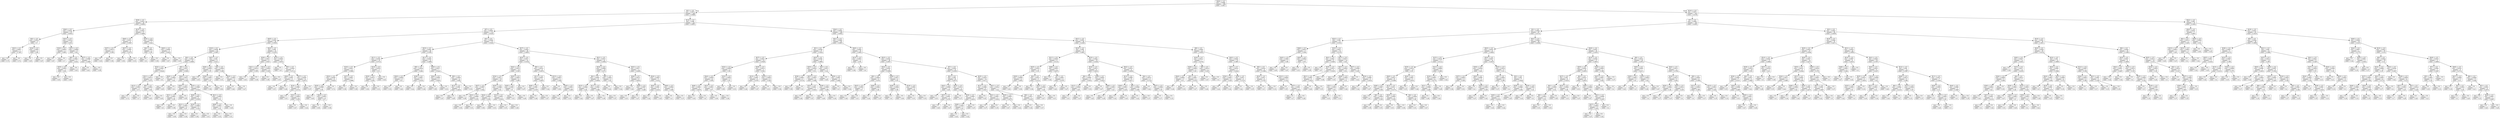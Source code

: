 digraph Tree {
node [shape=box] ;
0 [label="X[28] <= 0.5\nmse = 0.0094\nsamples = 500\nvalue = 0.4617"] ;
1 [label="X[1] <= 0.5\nmse = 0.0073\nsamples = 248\nvalue = 0.5088"] ;
0 -> 1 [labeldistance=2.5, labelangle=45, headlabel="True"] ;
2 [label="X[38] <= 0.5\nmse = 0.0033\nsamples = 26\nvalue = 0.6262"] ;
1 -> 2 ;
3 [label="X[26] <= 0.5\nmse = 0.0022\nsamples = 15\nvalue = 0.6553"] ;
2 -> 3 ;
4 [label="X[4] <= 0.5\nmse = 0.0012\nsamples = 5\nvalue = 0.7"] ;
3 -> 4 ;
5 [label="X[23] <= 0.5\nmse = 0.0001\nsamples = 3\nvalue = 0.7267"] ;
4 -> 5 ;
6 [label="mse = 0.0\nsamples = 2\nvalue = 0.72"] ;
5 -> 6 ;
7 [label="mse = -0.0\nsamples = 1\nvalue = 0.74"] ;
5 -> 7 ;
8 [label="X[34] <= 0.5\nmse = 0.0001\nsamples = 2\nvalue = 0.66"] ;
4 -> 8 ;
9 [label="mse = 0.0\nsamples = 1\nvalue = 0.65"] ;
8 -> 9 ;
10 [label="mse = 0.0\nsamples = 1\nvalue = 0.67"] ;
8 -> 10 ;
11 [label="X[33] <= 0.5\nmse = 0.0012\nsamples = 10\nvalue = 0.633"] ;
3 -> 11 ;
12 [label="X[18] <= 0.5\nmse = 0.0002\nsamples = 2\nvalue = 0.685"] ;
11 -> 12 ;
13 [label="mse = 0.0\nsamples = 1\nvalue = 0.67"] ;
12 -> 13 ;
14 [label="mse = -0.0\nsamples = 1\nvalue = 0.7"] ;
12 -> 14 ;
15 [label="X[31] <= 0.5\nmse = 0.0006\nsamples = 8\nvalue = 0.62"] ;
11 -> 15 ;
16 [label="X[9] <= 0.5\nmse = 0.0001\nsamples = 5\nvalue = 0.634"] ;
15 -> 16 ;
17 [label="X[35] <= 0.5\nmse = 0.0001\nsamples = 2\nvalue = 0.64"] ;
16 -> 17 ;
18 [label="mse = 0.0\nsamples = 1\nvalue = 0.63"] ;
17 -> 18 ;
19 [label="mse = 0.0\nsamples = 1\nvalue = 0.65"] ;
17 -> 19 ;
20 [label="mse = -0.0\nsamples = 3\nvalue = 0.63"] ;
16 -> 20 ;
21 [label="X[37] <= 0.5\nmse = 0.0006\nsamples = 3\nvalue = 0.5967"] ;
15 -> 21 ;
22 [label="mse = 0.0\nsamples = 1\nvalue = 0.63"] ;
21 -> 22 ;
23 [label="mse = -0.0\nsamples = 2\nvalue = 0.58"] ;
21 -> 23 ;
24 [label="X[15] <= 0.5\nmse = 0.0022\nsamples = 11\nvalue = 0.5864"] ;
2 -> 24 ;
25 [label="X[46] <= 0.5\nmse = 0.0013\nsamples = 6\nvalue = 0.5567"] ;
24 -> 25 ;
26 [label="X[37] <= 0.5\nmse = 0.0012\nsamples = 2\nvalue = 0.595"] ;
25 -> 26 ;
27 [label="mse = 0.0\nsamples = 1\nvalue = 0.63"] ;
26 -> 27 ;
28 [label="mse = 0.0\nsamples = 1\nvalue = 0.56"] ;
26 -> 28 ;
29 [label="X[47] <= 0.5\nmse = 0.0002\nsamples = 4\nvalue = 0.5375"] ;
25 -> 29 ;
30 [label="mse = 0.0\nsamples = 1\nvalue = 0.56"] ;
29 -> 30 ;
31 [label="mse = -0.0\nsamples = 3\nvalue = 0.53"] ;
29 -> 31 ;
32 [label="X[16] <= 0.5\nmse = 0.0009\nsamples = 5\nvalue = 0.622"] ;
24 -> 32 ;
33 [label="X[4] <= 0.5\nmse = 0.0001\nsamples = 2\nvalue = 0.59"] ;
32 -> 33 ;
34 [label="mse = 0.0\nsamples = 1\nvalue = 0.6"] ;
33 -> 34 ;
35 [label="mse = -0.0\nsamples = 1\nvalue = 0.58"] ;
33 -> 35 ;
36 [label="X[45] <= 0.5\nmse = 0.0004\nsamples = 3\nvalue = 0.6433"] ;
32 -> 36 ;
37 [label="mse = 0.0\nsamples = 1\nvalue = 0.67"] ;
36 -> 37 ;
38 [label="mse = -0.0\nsamples = 2\nvalue = 0.63"] ;
36 -> 38 ;
39 [label="X[14] <= 0.5\nmse = 0.006\nsamples = 222\nvalue = 0.4951"] ;
1 -> 39 ;
40 [label="X[7] <= 0.5\nmse = 0.0045\nsamples = 114\nvalue = 0.5234"] ;
39 -> 40 ;
41 [label="X[45] <= 0.5\nmse = 0.0043\nsamples = 44\nvalue = 0.5536"] ;
40 -> 41 ;
42 [label="X[18] <= 0.5\nmse = 0.0036\nsamples = 30\nvalue = 0.5697"] ;
41 -> 42 ;
43 [label="X[4] <= 0.5\nmse = 0.0032\nsamples = 21\nvalue = 0.5905"] ;
42 -> 43 ;
44 [label="X[32] <= 0.5\nmse = 0.0021\nsamples = 7\nvalue = 0.6429"] ;
43 -> 44 ;
45 [label="X[31] <= 0.5\nmse = 0.0013\nsamples = 4\nvalue = 0.675"] ;
44 -> 45 ;
46 [label="X[12] <= 0.5\nmse = 0.0001\nsamples = 2\nvalue = 0.71"] ;
45 -> 46 ;
47 [label="mse = 0.0\nsamples = 1\nvalue = 0.72"] ;
46 -> 47 ;
48 [label="mse = 0.0\nsamples = 1\nvalue = 0.7"] ;
46 -> 48 ;
49 [label="X[9] <= 0.5\nmse = 0.0001\nsamples = 2\nvalue = 0.64"] ;
45 -> 49 ;
50 [label="mse = 0.0\nsamples = 1\nvalue = 0.65"] ;
49 -> 50 ;
51 [label="mse = 0.0\nsamples = 1\nvalue = 0.63"] ;
49 -> 51 ;
52 [label="mse = -0.0\nsamples = 3\nvalue = 0.6"] ;
44 -> 52 ;
53 [label="X[5] <= 0.5\nmse = 0.0017\nsamples = 14\nvalue = 0.5643"] ;
43 -> 53 ;
54 [label="X[26] <= 0.5\nmse = 0.0002\nsamples = 3\nvalue = 0.62"] ;
53 -> 54 ;
55 [label="mse = 0.0\nsamples = 2\nvalue = 0.63"] ;
54 -> 55 ;
56 [label="mse = -0.0\nsamples = 1\nvalue = 0.6"] ;
54 -> 56 ;
57 [label="X[42] <= 0.5\nmse = 0.0011\nsamples = 11\nvalue = 0.5491"] ;
53 -> 57 ;
58 [label="X[48] <= 0.5\nmse = 0.0003\nsamples = 4\nvalue = 0.575"] ;
57 -> 58 ;
59 [label="X[31] <= 0.5\nmse = 0.0001\nsamples = 2\nvalue = 0.59"] ;
58 -> 59 ;
60 [label="mse = 0.0\nsamples = 1\nvalue = 0.6"] ;
59 -> 60 ;
61 [label="mse = -0.0\nsamples = 1\nvalue = 0.58"] ;
59 -> 61 ;
62 [label="mse = -0.0\nsamples = 2\nvalue = 0.56"] ;
58 -> 62 ;
63 [label="X[33] <= 0.5\nmse = 0.0009\nsamples = 7\nvalue = 0.5343"] ;
57 -> 63 ;
64 [label="X[26] <= 0.5\nmse = 0.0007\nsamples = 4\nvalue = 0.5525"] ;
63 -> 64 ;
65 [label="X[21] <= 0.5\nmse = 0.0001\nsamples = 2\nvalue = 0.57"] ;
64 -> 65 ;
66 [label="mse = 0.0\nsamples = 1\nvalue = 0.58"] ;
65 -> 66 ;
67 [label="mse = -0.0\nsamples = 1\nvalue = 0.56"] ;
65 -> 67 ;
68 [label="X[16] <= 0.5\nmse = 0.0006\nsamples = 2\nvalue = 0.535"] ;
64 -> 68 ;
69 [label="mse = 0.0\nsamples = 1\nvalue = 0.56"] ;
68 -> 69 ;
70 [label="mse = 0.0\nsamples = 1\nvalue = 0.51"] ;
68 -> 70 ;
71 [label="X[21] <= 0.5\nmse = 0.0003\nsamples = 3\nvalue = 0.51"] ;
63 -> 71 ;
72 [label="X[48] <= 0.5\nmse = 0.0001\nsamples = 2\nvalue = 0.52"] ;
71 -> 72 ;
73 [label="mse = 0.0\nsamples = 1\nvalue = 0.53"] ;
72 -> 73 ;
74 [label="mse = 0.0\nsamples = 1\nvalue = 0.51"] ;
72 -> 74 ;
75 [label="mse = 0.0\nsamples = 1\nvalue = 0.49"] ;
71 -> 75 ;
76 [label="X[47] <= 0.5\nmse = 0.001\nsamples = 9\nvalue = 0.5211"] ;
42 -> 76 ;
77 [label="X[26] <= 0.5\nmse = 0.0005\nsamples = 4\nvalue = 0.55"] ;
76 -> 77 ;
78 [label="mse = 0.0\nsamples = 2\nvalue = 0.53"] ;
77 -> 78 ;
79 [label="X[36] <= 0.5\nmse = 0.0001\nsamples = 2\nvalue = 0.57"] ;
77 -> 79 ;
80 [label="mse = 0.0\nsamples = 1\nvalue = 0.58"] ;
79 -> 80 ;
81 [label="mse = -0.0\nsamples = 1\nvalue = 0.56"] ;
79 -> 81 ;
82 [label="X[4] <= 0.5\nmse = 0.0003\nsamples = 5\nvalue = 0.498"] ;
76 -> 82 ;
83 [label="mse = 0.0\nsamples = 3\nvalue = 0.51"] ;
82 -> 83 ;
84 [label="X[20] <= 0.5\nmse = 0.0001\nsamples = 2\nvalue = 0.48"] ;
82 -> 84 ;
85 [label="mse = 0.0\nsamples = 1\nvalue = 0.49"] ;
84 -> 85 ;
86 [label="mse = 0.0\nsamples = 1\nvalue = 0.47"] ;
84 -> 86 ;
87 [label="X[43] <= 0.5\nmse = 0.004\nsamples = 14\nvalue = 0.5193"] ;
41 -> 87 ;
88 [label="X[30] <= 0.5\nmse = 0.0011\nsamples = 6\nvalue = 0.5617"] ;
87 -> 88 ;
89 [label="X[21] <= 0.5\nmse = 0.0012\nsamples = 2\nvalue = 0.595"] ;
88 -> 89 ;
90 [label="mse = 0.0\nsamples = 1\nvalue = 0.63"] ;
89 -> 90 ;
91 [label="mse = 0.0\nsamples = 1\nvalue = 0.56"] ;
89 -> 91 ;
92 [label="X[12] <= 0.5\nmse = 0.0002\nsamples = 4\nvalue = 0.545"] ;
88 -> 92 ;
93 [label="mse = 0.0\nsamples = 2\nvalue = 0.56"] ;
92 -> 93 ;
94 [label="mse = -0.0\nsamples = 2\nvalue = 0.53"] ;
92 -> 94 ;
95 [label="X[12] <= 0.5\nmse = 0.0038\nsamples = 8\nvalue = 0.4875"] ;
87 -> 95 ;
96 [label="mse = 0.0\nsamples = 1\nvalue = 0.6"] ;
95 -> 96 ;
97 [label="X[5] <= 0.5\nmse = 0.0023\nsamples = 7\nvalue = 0.4714"] ;
95 -> 97 ;
98 [label="X[26] <= 0.5\nmse = 0.0001\nsamples = 3\nvalue = 0.5033"] ;
97 -> 98 ;
99 [label="mse = 0.0\nsamples = 2\nvalue = 0.51"] ;
98 -> 99 ;
100 [label="mse = 0.0\nsamples = 1\nvalue = 0.49"] ;
98 -> 100 ;
101 [label="X[37] <= 0.5\nmse = 0.0026\nsamples = 4\nvalue = 0.4475"] ;
97 -> 101 ;
102 [label="X[16] <= 0.5\nmse = 0.0008\nsamples = 3\nvalue = 0.4733"] ;
101 -> 102 ;
103 [label="mse = 0.0\nsamples = 1\nvalue = 0.51"] ;
102 -> 103 ;
104 [label="X[31] <= 0.5\nmse = 0.0002\nsamples = 2\nvalue = 0.455"] ;
102 -> 104 ;
105 [label="mse = 0.0\nsamples = 1\nvalue = 0.47"] ;
104 -> 105 ;
106 [label="mse = 0.0\nsamples = 1\nvalue = 0.44"] ;
104 -> 106 ;
107 [label="mse = -0.0\nsamples = 1\nvalue = 0.37"] ;
101 -> 107 ;
108 [label="X[3] <= 0.5\nmse = 0.0038\nsamples = 70\nvalue = 0.5044"] ;
40 -> 108 ;
109 [label="X[33] <= 0.5\nmse = 0.0043\nsamples = 26\nvalue = 0.5381"] ;
108 -> 109 ;
110 [label="X[11] <= 0.5\nmse = 0.0034\nsamples = 14\nvalue = 0.5714"] ;
109 -> 110 ;
111 [label="X[18] <= 0.5\nmse = 0.0021\nsamples = 11\nvalue = 0.5882"] ;
110 -> 111 ;
112 [label="X[32] <= 0.5\nmse = 0.0038\nsamples = 4\nvalue = 0.6225"] ;
111 -> 112 ;
113 [label="X[30] <= 0.5\nmse = 0.0009\nsamples = 3\nvalue = 0.59"] ;
112 -> 113 ;
114 [label="mse = 0.0\nsamples = 1\nvalue = 0.63"] ;
113 -> 114 ;
115 [label="X[22] <= 0.5\nmse = 0.0001\nsamples = 2\nvalue = 0.57"] ;
113 -> 115 ;
116 [label="mse = 0.0\nsamples = 1\nvalue = 0.58"] ;
115 -> 116 ;
117 [label="mse = -0.0\nsamples = 1\nvalue = 0.56"] ;
115 -> 117 ;
118 [label="mse = 0.0\nsamples = 1\nvalue = 0.72"] ;
112 -> 118 ;
119 [label="X[37] <= 0.5\nmse = 0.0001\nsamples = 7\nvalue = 0.5686"] ;
111 -> 119 ;
120 [label="mse = 0.0\nsamples = 3\nvalue = 0.58"] ;
119 -> 120 ;
121 [label="mse = -0.0\nsamples = 4\nvalue = 0.56"] ;
119 -> 121 ;
122 [label="X[16] <= 0.5\nmse = 0.0033\nsamples = 3\nvalue = 0.51"] ;
110 -> 122 ;
123 [label="X[30] <= 0.5\nmse = 0.0012\nsamples = 2\nvalue = 0.545"] ;
122 -> 123 ;
124 [label="mse = 0.0\nsamples = 1\nvalue = 0.58"] ;
123 -> 124 ;
125 [label="mse = 0.0\nsamples = 1\nvalue = 0.51"] ;
123 -> 125 ;
126 [label="mse = 0.0\nsamples = 1\nvalue = 0.44"] ;
122 -> 126 ;
127 [label="X[11] <= 0.5\nmse = 0.0025\nsamples = 12\nvalue = 0.4992"] ;
109 -> 127 ;
128 [label="X[9] <= 0.5\nmse = 0.0016\nsamples = 5\nvalue = 0.464"] ;
127 -> 128 ;
129 [label="X[20] <= 0.5\nmse = 0.0004\nsamples = 2\nvalue = 0.51"] ;
128 -> 129 ;
130 [label="mse = 0.0\nsamples = 1\nvalue = 0.53"] ;
129 -> 130 ;
131 [label="mse = 0.0\nsamples = 1\nvalue = 0.49"] ;
129 -> 131 ;
132 [label="X[38] <= 0.5\nmse = 0.0001\nsamples = 3\nvalue = 0.4333"] ;
128 -> 132 ;
133 [label="mse = 0.0\nsamples = 1\nvalue = 0.42"] ;
132 -> 133 ;
134 [label="mse = -0.0\nsamples = 2\nvalue = 0.44"] ;
132 -> 134 ;
135 [label="X[20] <= 0.5\nmse = 0.0017\nsamples = 7\nvalue = 0.5243"] ;
127 -> 135 ;
136 [label="X[44] <= 0.5\nmse = 0.0006\nsamples = 3\nvalue = 0.5633"] ;
135 -> 136 ;
137 [label="mse = 0.0\nsamples = 2\nvalue = 0.58"] ;
136 -> 137 ;
138 [label="mse = 0.0\nsamples = 1\nvalue = 0.53"] ;
136 -> 138 ;
139 [label="X[9] <= 0.5\nmse = 0.0005\nsamples = 4\nvalue = 0.495"] ;
135 -> 139 ;
140 [label="X[12] <= 0.5\nmse = 0.0001\nsamples = 3\nvalue = 0.4833"] ;
139 -> 140 ;
141 [label="mse = 0.0\nsamples = 1\nvalue = 0.47"] ;
140 -> 141 ;
142 [label="mse = 0.0\nsamples = 2\nvalue = 0.49"] ;
140 -> 142 ;
143 [label="mse = 0.0\nsamples = 1\nvalue = 0.53"] ;
139 -> 143 ;
144 [label="X[37] <= 0.5\nmse = 0.0024\nsamples = 44\nvalue = 0.4845"] ;
108 -> 144 ;
145 [label="X[32] <= 0.5\nmse = 0.0017\nsamples = 23\nvalue = 0.5104"] ;
144 -> 145 ;
146 [label="X[42] <= 0.5\nmse = 0.0015\nsamples = 14\nvalue = 0.525"] ;
145 -> 146 ;
147 [label="X[34] <= 0.5\nmse = 0.0011\nsamples = 10\nvalue = 0.541"] ;
146 -> 147 ;
148 [label="X[47] <= 0.5\nmse = 0.0007\nsamples = 5\nvalue = 0.562"] ;
147 -> 148 ;
149 [label="mse = 0.0\nsamples = 3\nvalue = 0.58"] ;
148 -> 149 ;
150 [label="X[43] <= 0.5\nmse = 0.0006\nsamples = 2\nvalue = 0.535"] ;
148 -> 150 ;
151 [label="mse = 0.0\nsamples = 1\nvalue = 0.56"] ;
150 -> 151 ;
152 [label="mse = 0.0\nsamples = 1\nvalue = 0.51"] ;
150 -> 152 ;
153 [label="X[35] <= 0.5\nmse = 0.0006\nsamples = 5\nvalue = 0.52"] ;
147 -> 153 ;
154 [label="X[24] <= 0.5\nmse = 0.0002\nsamples = 2\nvalue = 0.545"] ;
153 -> 154 ;
155 [label="mse = 0.0\nsamples = 1\nvalue = 0.56"] ;
154 -> 155 ;
156 [label="mse = -0.0\nsamples = 1\nvalue = 0.53"] ;
154 -> 156 ;
157 [label="X[12] <= 0.5\nmse = 0.0001\nsamples = 3\nvalue = 0.5033"] ;
153 -> 157 ;
158 [label="mse = 0.0\nsamples = 2\nvalue = 0.51"] ;
157 -> 158 ;
159 [label="mse = 0.0\nsamples = 1\nvalue = 0.49"] ;
157 -> 159 ;
160 [label="X[25] <= 0.5\nmse = 0.0003\nsamples = 4\nvalue = 0.485"] ;
146 -> 160 ;
161 [label="X[45] <= 0.5\nmse = 0.0001\nsamples = 2\nvalue = 0.5"] ;
160 -> 161 ;
162 [label="mse = 0.0\nsamples = 1\nvalue = 0.51"] ;
161 -> 162 ;
163 [label="mse = 0.0\nsamples = 1\nvalue = 0.49"] ;
161 -> 163 ;
164 [label="mse = 0.0\nsamples = 2\nvalue = 0.47"] ;
160 -> 164 ;
165 [label="X[6] <= 0.5\nmse = 0.0012\nsamples = 9\nvalue = 0.4878"] ;
145 -> 165 ;
166 [label="X[11] <= 0.5\nmse = 0.0007\nsamples = 4\nvalue = 0.4625"] ;
165 -> 166 ;
167 [label="X[46] <= 0.5\nmse = 0.0001\nsamples = 3\nvalue = 0.4767"] ;
166 -> 167 ;
168 [label="mse = 0.0\nsamples = 1\nvalue = 0.49"] ;
167 -> 168 ;
169 [label="mse = 0.0\nsamples = 2\nvalue = 0.47"] ;
167 -> 169 ;
170 [label="mse = 0.0\nsamples = 1\nvalue = 0.42"] ;
166 -> 170 ;
171 [label="X[15] <= 0.5\nmse = 0.0007\nsamples = 5\nvalue = 0.508"] ;
165 -> 171 ;
172 [label="mse = 0.0\nsamples = 1\nvalue = 0.56"] ;
171 -> 172 ;
173 [label="X[20] <= 0.5\nmse = 0.0001\nsamples = 4\nvalue = 0.495"] ;
171 -> 173 ;
174 [label="mse = 0.0\nsamples = 3\nvalue = 0.49"] ;
173 -> 174 ;
175 [label="mse = 0.0\nsamples = 1\nvalue = 0.51"] ;
173 -> 175 ;
176 [label="X[21] <= 0.5\nmse = 0.0015\nsamples = 21\nvalue = 0.4562"] ;
144 -> 176 ;
177 [label="X[34] <= 0.5\nmse = 0.0009\nsamples = 10\nvalue = 0.473"] ;
176 -> 177 ;
178 [label="X[4] <= 0.5\nmse = 0.0005\nsamples = 8\nvalue = 0.4838"] ;
177 -> 178 ;
179 [label="X[33] <= 0.5\nmse = 0.0002\nsamples = 3\nvalue = 0.46"] ;
178 -> 179 ;
180 [label="mse = 0.0\nsamples = 1\nvalue = 0.44"] ;
179 -> 180 ;
181 [label="mse = 0.0\nsamples = 2\nvalue = 0.47"] ;
179 -> 181 ;
182 [label="X[11] <= 0.5\nmse = 0.0001\nsamples = 5\nvalue = 0.498"] ;
178 -> 182 ;
183 [label="mse = -0.0\nsamples = 3\nvalue = 0.49"] ;
182 -> 183 ;
184 [label="mse = 0.0\nsamples = 2\nvalue = 0.51"] ;
182 -> 184 ;
185 [label="X[4] <= 0.5\nmse = 0.0001\nsamples = 2\nvalue = 0.43"] ;
177 -> 185 ;
186 [label="mse = 0.0\nsamples = 1\nvalue = 0.44"] ;
185 -> 186 ;
187 [label="mse = 0.0\nsamples = 1\nvalue = 0.42"] ;
185 -> 187 ;
188 [label="X[43] <= 0.5\nmse = 0.0017\nsamples = 11\nvalue = 0.4409"] ;
176 -> 188 ;
189 [label="X[26] <= 0.5\nmse = 0.0014\nsamples = 6\nvalue = 0.4633"] ;
188 -> 189 ;
190 [label="mse = 0.0\nsamples = 2\nvalue = 0.42"] ;
189 -> 190 ;
191 [label="X[46] <= 0.5\nmse = 0.0007\nsamples = 4\nvalue = 0.485"] ;
189 -> 191 ;
192 [label="mse = 0.0\nsamples = 1\nvalue = 0.53"] ;
191 -> 192 ;
193 [label="mse = 0.0\nsamples = 3\nvalue = 0.47"] ;
191 -> 193 ;
194 [label="X[24] <= 0.5\nmse = 0.0007\nsamples = 5\nvalue = 0.414"] ;
188 -> 194 ;
195 [label="X[44] <= 0.5\nmse = 0.0001\nsamples = 3\nvalue = 0.4333"] ;
194 -> 195 ;
196 [label="mse = 0.0\nsamples = 1\nvalue = 0.42"] ;
195 -> 196 ;
197 [label="mse = -0.0\nsamples = 2\nvalue = 0.44"] ;
195 -> 197 ;
198 [label="X[46] <= 0.5\nmse = 0.0002\nsamples = 2\nvalue = 0.385"] ;
194 -> 198 ;
199 [label="mse = 0.0\nsamples = 1\nvalue = 0.4"] ;
198 -> 199 ;
200 [label="mse = 0.0\nsamples = 1\nvalue = 0.37"] ;
198 -> 200 ;
201 [label="X[24] <= 0.5\nmse = 0.0058\nsamples = 108\nvalue = 0.4652"] ;
39 -> 201 ;
202 [label="X[21] <= 0.5\nmse = 0.0049\nsamples = 59\nvalue = 0.4907"] ;
201 -> 202 ;
203 [label="X[3] <= 0.5\nmse = 0.0039\nsamples = 27\nvalue = 0.5222"] ;
202 -> 203 ;
204 [label="X[37] <= 0.5\nmse = 0.0023\nsamples = 14\nvalue = 0.5529"] ;
203 -> 204 ;
205 [label="X[32] <= 0.5\nmse = 0.0008\nsamples = 9\nvalue = 0.58"] ;
204 -> 205 ;
206 [label="X[44] <= 0.5\nmse = 0.0005\nsamples = 6\nvalue = 0.595"] ;
205 -> 206 ;
207 [label="X[46] <= 0.5\nmse = 0.0002\nsamples = 4\nvalue = 0.6075"] ;
206 -> 207 ;
208 [label="mse = 0.0\nsamples = 1\nvalue = 0.63"] ;
207 -> 208 ;
209 [label="mse = 0.0\nsamples = 3\nvalue = 0.6"] ;
207 -> 209 ;
210 [label="X[23] <= 0.5\nmse = 0.0001\nsamples = 2\nvalue = 0.57"] ;
206 -> 210 ;
211 [label="mse = 0.0\nsamples = 1\nvalue = 0.58"] ;
210 -> 211 ;
212 [label="mse = -0.0\nsamples = 1\nvalue = 0.56"] ;
210 -> 212 ;
213 [label="X[33] <= 0.5\nmse = 0.0002\nsamples = 3\nvalue = 0.55"] ;
205 -> 213 ;
214 [label="mse = 0.0\nsamples = 2\nvalue = 0.56"] ;
213 -> 214 ;
215 [label="mse = 0.0\nsamples = 1\nvalue = 0.53"] ;
213 -> 215 ;
216 [label="X[38] <= 0.5\nmse = 0.0013\nsamples = 5\nvalue = 0.504"] ;
204 -> 216 ;
217 [label="X[15] <= 0.5\nmse = 0.0001\nsamples = 3\nvalue = 0.4767"] ;
216 -> 217 ;
218 [label="mse = 0.0\nsamples = 1\nvalue = 0.49"] ;
217 -> 218 ;
219 [label="mse = 0.0\nsamples = 2\nvalue = 0.47"] ;
217 -> 219 ;
220 [label="X[10] <= 0.5\nmse = 0.0002\nsamples = 2\nvalue = 0.545"] ;
216 -> 220 ;
221 [label="mse = 0.0\nsamples = 1\nvalue = 0.53"] ;
220 -> 221 ;
222 [label="mse = -0.0\nsamples = 1\nvalue = 0.56"] ;
220 -> 222 ;
223 [label="X[25] <= 0.5\nmse = 0.0036\nsamples = 13\nvalue = 0.4892"] ;
203 -> 223 ;
224 [label="X[35] <= 0.5\nmse = 0.0022\nsamples = 8\nvalue = 0.52"] ;
223 -> 224 ;
225 [label="X[38] <= 0.5\nmse = 0.0004\nsamples = 3\nvalue = 0.5733"] ;
224 -> 225 ;
226 [label="mse = 0.0\nsamples = 2\nvalue = 0.56"] ;
225 -> 226 ;
227 [label="mse = -0.0\nsamples = 1\nvalue = 0.6"] ;
225 -> 227 ;
228 [label="X[47] <= 0.5\nmse = 0.0007\nsamples = 5\nvalue = 0.488"] ;
224 -> 228 ;
229 [label="X[33] <= 0.5\nmse = 0.0001\nsamples = 3\nvalue = 0.5033"] ;
228 -> 229 ;
230 [label="mse = 0.0\nsamples = 1\nvalue = 0.49"] ;
229 -> 230 ;
231 [label="mse = 0.0\nsamples = 2\nvalue = 0.51"] ;
229 -> 231 ;
232 [label="X[38] <= 0.5\nmse = 0.0006\nsamples = 2\nvalue = 0.465"] ;
228 -> 232 ;
233 [label="mse = 0.0\nsamples = 1\nvalue = 0.49"] ;
232 -> 233 ;
234 [label="mse = 0.0\nsamples = 1\nvalue = 0.44"] ;
232 -> 234 ;
235 [label="X[4] <= 0.5\nmse = 0.0017\nsamples = 5\nvalue = 0.44"] ;
223 -> 235 ;
236 [label="mse = 0.0\nsamples = 2\nvalue = 0.49"] ;
235 -> 236 ;
237 [label="X[36] <= 0.5\nmse = 0.0001\nsamples = 3\nvalue = 0.4067"] ;
235 -> 237 ;
238 [label="mse = -0.0\nsamples = 2\nvalue = 0.4"] ;
237 -> 238 ;
239 [label="mse = 0.0\nsamples = 1\nvalue = 0.42"] ;
237 -> 239 ;
240 [label="X[40] <= 0.5\nmse = 0.0042\nsamples = 32\nvalue = 0.4641"] ;
202 -> 240 ;
241 [label="X[15] <= 0.5\nmse = 0.0001\nsamples = 2\nvalue = 0.59"] ;
240 -> 241 ;
242 [label="mse = 0.0\nsamples = 1\nvalue = 0.58"] ;
241 -> 242 ;
243 [label="mse = -0.0\nsamples = 1\nvalue = 0.6"] ;
241 -> 243 ;
244 [label="X[23] <= 0.5\nmse = 0.0034\nsamples = 30\nvalue = 0.4557"] ;
240 -> 244 ;
245 [label="X[32] <= 0.5\nmse = 0.0022\nsamples = 9\nvalue = 0.5089"] ;
244 -> 245 ;
246 [label="X[6] <= 0.5\nmse = 0.0005\nsamples = 5\nvalue = 0.476"] ;
245 -> 246 ;
247 [label="X[43] <= 0.5\nmse = 0.0001\nsamples = 2\nvalue = 0.5"] ;
246 -> 247 ;
248 [label="mse = 0.0\nsamples = 1\nvalue = 0.49"] ;
247 -> 248 ;
249 [label="mse = 0.0\nsamples = 1\nvalue = 0.51"] ;
247 -> 249 ;
250 [label="X[46] <= 0.5\nmse = 0.0002\nsamples = 3\nvalue = 0.46"] ;
246 -> 250 ;
251 [label="mse = 0.0\nsamples = 1\nvalue = 0.44"] ;
250 -> 251 ;
252 [label="mse = 0.0\nsamples = 2\nvalue = 0.47"] ;
250 -> 252 ;
253 [label="X[46] <= 0.5\nmse = 0.0011\nsamples = 4\nvalue = 0.55"] ;
245 -> 253 ;
254 [label="X[38] <= 0.5\nmse = 0.0004\nsamples = 2\nvalue = 0.58"] ;
253 -> 254 ;
255 [label="mse = 0.0\nsamples = 1\nvalue = 0.6"] ;
254 -> 255 ;
256 [label="mse = -0.0\nsamples = 1\nvalue = 0.56"] ;
254 -> 256 ;
257 [label="X[18] <= 0.5\nmse = 0.0001\nsamples = 2\nvalue = 0.52"] ;
253 -> 257 ;
258 [label="mse = 0.0\nsamples = 1\nvalue = 0.51"] ;
257 -> 258 ;
259 [label="mse = 0.0\nsamples = 1\nvalue = 0.53"] ;
257 -> 259 ;
260 [label="X[7] <= 0.5\nmse = 0.0021\nsamples = 21\nvalue = 0.4329"] ;
244 -> 260 ;
261 [label="X[2] <= 0.5\nmse = 0.002\nsamples = 8\nvalue = 0.4575"] ;
260 -> 261 ;
262 [label="X[42] <= 0.5\nmse = 0.0006\nsamples = 4\nvalue = 0.49"] ;
261 -> 262 ;
263 [label="mse = 0.0\nsamples = 1\nvalue = 0.53"] ;
262 -> 263 ;
264 [label="X[47] <= 0.5\nmse = 0.0001\nsamples = 3\nvalue = 0.4767"] ;
262 -> 264 ;
265 [label="mse = 0.0\nsamples = 1\nvalue = 0.49"] ;
264 -> 265 ;
266 [label="mse = 0.0\nsamples = 2\nvalue = 0.47"] ;
264 -> 266 ;
267 [label="X[32] <= 0.5\nmse = 0.0013\nsamples = 4\nvalue = 0.425"] ;
261 -> 267 ;
268 [label="mse = 0.0\nsamples = 1\nvalue = 0.37"] ;
267 -> 268 ;
269 [label="X[36] <= 0.5\nmse = 0.0004\nsamples = 3\nvalue = 0.4433"] ;
267 -> 269 ;
270 [label="X[48] <= 0.5\nmse = 0.0001\nsamples = 2\nvalue = 0.43"] ;
269 -> 270 ;
271 [label="mse = 0.0\nsamples = 1\nvalue = 0.44"] ;
270 -> 271 ;
272 [label="mse = 0.0\nsamples = 1\nvalue = 0.42"] ;
270 -> 272 ;
273 [label="mse = 0.0\nsamples = 1\nvalue = 0.47"] ;
269 -> 273 ;
274 [label="X[25] <= 0.5\nmse = 0.0016\nsamples = 13\nvalue = 0.4177"] ;
260 -> 274 ;
275 [label="X[12] <= 0.5\nmse = 0.0008\nsamples = 6\nvalue = 0.3917"] ;
274 -> 275 ;
276 [label="mse = 0.0\nsamples = 3\nvalue = 0.42"] ;
275 -> 276 ;
277 [label="X[41] <= 0.5\nmse = 0.0001\nsamples = 3\nvalue = 0.3633"] ;
275 -> 277 ;
278 [label="mse = 0.0\nsamples = 2\nvalue = 0.37"] ;
277 -> 278 ;
279 [label="mse = 0.0\nsamples = 1\nvalue = 0.35"] ;
277 -> 279 ;
280 [label="X[41] <= 0.5\nmse = 0.0011\nsamples = 7\nvalue = 0.44"] ;
274 -> 280 ;
281 [label="X[45] <= 0.5\nmse = 0.0005\nsamples = 4\nvalue = 0.4575"] ;
280 -> 281 ;
282 [label="mse = 0.0\nsamples = 3\nvalue = 0.47"] ;
281 -> 282 ;
283 [label="mse = 0.0\nsamples = 1\nvalue = 0.42"] ;
281 -> 283 ;
284 [label="X[6] <= 0.5\nmse = 0.0011\nsamples = 3\nvalue = 0.4167"] ;
280 -> 284 ;
285 [label="mse = 0.0\nsamples = 2\nvalue = 0.44"] ;
284 -> 285 ;
286 [label="mse = 0.0\nsamples = 1\nvalue = 0.37"] ;
284 -> 286 ;
287 [label="X[31] <= 0.5\nmse = 0.0051\nsamples = 49\nvalue = 0.4345"] ;
201 -> 287 ;
288 [label="X[19] <= 0.5\nmse = 0.004\nsamples = 27\nvalue = 0.4607"] ;
287 -> 288 ;
289 [label="X[11] <= 0.5\nmse = 0.0035\nsamples = 9\nvalue = 0.5133"] ;
288 -> 289 ;
290 [label="X[25] <= 0.5\nmse = 0.0031\nsamples = 5\nvalue = 0.55"] ;
289 -> 290 ;
291 [label="X[38] <= 0.5\nmse = 0.0006\nsamples = 2\nvalue = 0.605"] ;
290 -> 291 ;
292 [label="mse = 0.0\nsamples = 1\nvalue = 0.63"] ;
291 -> 292 ;
293 [label="mse = 0.0\nsamples = 1\nvalue = 0.58"] ;
291 -> 293 ;
294 [label="X[2] <= 0.5\nmse = 0.0014\nsamples = 3\nvalue = 0.5133"] ;
290 -> 294 ;
295 [label="mse = 0.0\nsamples = 1\nvalue = 0.56"] ;
294 -> 295 ;
296 [label="X[26] <= 0.5\nmse = 0.0004\nsamples = 2\nvalue = 0.49"] ;
294 -> 296 ;
297 [label="mse = 0.0\nsamples = 1\nvalue = 0.47"] ;
296 -> 297 ;
298 [label="mse = 0.0\nsamples = 1\nvalue = 0.51"] ;
296 -> 298 ;
299 [label="X[48] <= 0.5\nmse = 0.0003\nsamples = 4\nvalue = 0.4675"] ;
289 -> 299 ;
300 [label="mse = 0.0\nsamples = 1\nvalue = 0.44"] ;
299 -> 300 ;
301 [label="X[7] <= 0.5\nmse = 0.0001\nsamples = 3\nvalue = 0.4767"] ;
299 -> 301 ;
302 [label="mse = 0.0\nsamples = 1\nvalue = 0.49"] ;
301 -> 302 ;
303 [label="mse = 0.0\nsamples = 2\nvalue = 0.47"] ;
301 -> 303 ;
304 [label="X[33] <= 0.5\nmse = 0.0022\nsamples = 18\nvalue = 0.4344"] ;
288 -> 304 ;
305 [label="X[32] <= 0.5\nmse = 0.0013\nsamples = 9\nvalue = 0.4633"] ;
304 -> 305 ;
306 [label="X[6] <= 0.5\nmse = 0.0006\nsamples = 3\nvalue = 0.5033"] ;
305 -> 306 ;
307 [label="X[12] <= 0.5\nmse = 0.0004\nsamples = 2\nvalue = 0.49"] ;
306 -> 307 ;
308 [label="mse = 0.0\nsamples = 1\nvalue = 0.51"] ;
307 -> 308 ;
309 [label="mse = 0.0\nsamples = 1\nvalue = 0.47"] ;
307 -> 309 ;
310 [label="mse = 0.0\nsamples = 1\nvalue = 0.53"] ;
306 -> 310 ;
311 [label="X[36] <= 0.5\nmse = 0.0004\nsamples = 6\nvalue = 0.4433"] ;
305 -> 311 ;
312 [label="mse = 0.0\nsamples = 2\nvalue = 0.47"] ;
311 -> 312 ;
313 [label="X[46] <= 0.5\nmse = 0.0001\nsamples = 4\nvalue = 0.43"] ;
311 -> 313 ;
314 [label="mse = 0.0\nsamples = 2\nvalue = 0.42"] ;
313 -> 314 ;
315 [label="mse = 0.0\nsamples = 2\nvalue = 0.44"] ;
313 -> 315 ;
316 [label="X[42] <= 0.5\nmse = 0.0014\nsamples = 9\nvalue = 0.4056"] ;
304 -> 316 ;
317 [label="X[12] <= 0.5\nmse = 0.0006\nsamples = 6\nvalue = 0.4217"] ;
316 -> 317 ;
318 [label="X[38] <= 0.5\nmse = 0.0001\nsamples = 4\nvalue = 0.435"] ;
317 -> 318 ;
319 [label="mse = 0.0\nsamples = 1\nvalue = 0.42"] ;
318 -> 319 ;
320 [label="mse = 0.0\nsamples = 3\nvalue = 0.44"] ;
318 -> 320 ;
321 [label="X[4] <= 0.5\nmse = 0.0006\nsamples = 2\nvalue = 0.395"] ;
317 -> 321 ;
322 [label="mse = 0.0\nsamples = 1\nvalue = 0.42"] ;
321 -> 322 ;
323 [label="mse = -0.0\nsamples = 1\nvalue = 0.37"] ;
321 -> 323 ;
324 [label="X[4] <= 0.5\nmse = 0.0014\nsamples = 3\nvalue = 0.3733"] ;
316 -> 324 ;
325 [label="mse = 0.0\nsamples = 1\nvalue = 0.42"] ;
324 -> 325 ;
326 [label="X[47] <= 0.5\nmse = 0.0004\nsamples = 2\nvalue = 0.35"] ;
324 -> 326 ;
327 [label="mse = 0.0\nsamples = 1\nvalue = 0.37"] ;
326 -> 327 ;
328 [label="mse = 0.0\nsamples = 1\nvalue = 0.33"] ;
326 -> 328 ;
329 [label="X[8] <= 0.5\nmse = 0.0046\nsamples = 22\nvalue = 0.4023"] ;
287 -> 329 ;
330 [label="X[16] <= 0.5\nmse = 0.0013\nsamples = 7\nvalue = 0.4743"] ;
329 -> 330 ;
331 [label="X[26] <= 0.5\nmse = 0.0005\nsamples = 5\nvalue = 0.49"] ;
330 -> 331 ;
332 [label="X[44] <= 0.5\nmse = 0.0004\nsamples = 2\nvalue = 0.51"] ;
331 -> 332 ;
333 [label="mse = 0.0\nsamples = 1\nvalue = 0.49"] ;
332 -> 333 ;
334 [label="mse = 0.0\nsamples = 1\nvalue = 0.53"] ;
332 -> 334 ;
335 [label="X[3] <= 0.5\nmse = 0.0001\nsamples = 3\nvalue = 0.4767"] ;
331 -> 335 ;
336 [label="mse = 0.0\nsamples = 2\nvalue = 0.47"] ;
335 -> 336 ;
337 [label="mse = 0.0\nsamples = 1\nvalue = 0.49"] ;
335 -> 337 ;
338 [label="X[9] <= 0.5\nmse = 0.0012\nsamples = 2\nvalue = 0.435"] ;
330 -> 338 ;
339 [label="mse = 0.0\nsamples = 1\nvalue = 0.47"] ;
338 -> 339 ;
340 [label="mse = 0.0\nsamples = 1\nvalue = 0.4"] ;
338 -> 340 ;
341 [label="X[43] <= 0.5\nmse = 0.0025\nsamples = 15\nvalue = 0.3687"] ;
329 -> 341 ;
342 [label="X[47] <= 0.5\nmse = 0.0012\nsamples = 7\nvalue = 0.4029"] ;
341 -> 342 ;
343 [label="X[34] <= 0.5\nmse = 0.0001\nsamples = 4\nvalue = 0.425"] ;
342 -> 343 ;
344 [label="mse = 0.0\nsamples = 1\nvalue = 0.44"] ;
343 -> 344 ;
345 [label="mse = 0.0\nsamples = 3\nvalue = 0.42"] ;
343 -> 345 ;
346 [label="X[36] <= 0.5\nmse = 0.0011\nsamples = 3\nvalue = 0.3733"] ;
342 -> 346 ;
347 [label="mse = 0.0\nsamples = 1\nvalue = 0.42"] ;
346 -> 347 ;
348 [label="mse = 0.0\nsamples = 2\nvalue = 0.35"] ;
346 -> 348 ;
349 [label="X[9] <= 0.5\nmse = 0.0018\nsamples = 8\nvalue = 0.3388"] ;
341 -> 349 ;
350 [label="X[32] <= 0.5\nmse = 0.0011\nsamples = 3\nvalue = 0.3767"] ;
349 -> 350 ;
351 [label="mse = 0.0\nsamples = 2\nvalue = 0.4"] ;
350 -> 351 ;
352 [label="mse = -0.0\nsamples = 1\nvalue = 0.33"] ;
350 -> 352 ;
353 [label="X[12] <= 0.5\nmse = 0.0008\nsamples = 5\nvalue = 0.316"] ;
349 -> 353 ;
354 [label="mse = 0.0\nsamples = 2\nvalue = 0.35"] ;
353 -> 354 ;
355 [label="X[37] <= 0.5\nmse = 0.0001\nsamples = 3\nvalue = 0.2933"] ;
353 -> 355 ;
356 [label="mse = 0.0\nsamples = 2\nvalue = 0.3"] ;
355 -> 356 ;
357 [label="mse = 0.0\nsamples = 1\nvalue = 0.28"] ;
355 -> 357 ;
358 [label="X[10] <= 0.5\nmse = 0.0071\nsamples = 252\nvalue = 0.4154"] ;
0 -> 358 [labeldistance=2.5, labelangle=-45, headlabel="False"] ;
359 [label="X[7] <= 0.5\nmse = 0.0061\nsamples = 182\nvalue = 0.4381"] ;
358 -> 359 ;
360 [label="X[1] <= 0.5\nmse = 0.0052\nsamples = 87\nvalue = 0.4733"] ;
359 -> 360 ;
361 [label="X[23] <= 0.5\nmse = 0.004\nsamples = 21\nvalue = 0.5314"] ;
360 -> 361 ;
362 [label="X[46] <= 0.5\nmse = 0.0031\nsamples = 5\nvalue = 0.594"] ;
361 -> 362 ;
363 [label="X[43] <= 0.5\nmse = 0.0001\nsamples = 2\nvalue = 0.66"] ;
362 -> 363 ;
364 [label="mse = 0.0\nsamples = 1\nvalue = 0.65"] ;
363 -> 364 ;
365 [label="mse = 0.0\nsamples = 1\nvalue = 0.67"] ;
363 -> 365 ;
366 [label="X[20] <= 0.5\nmse = 0.0002\nsamples = 3\nvalue = 0.55"] ;
362 -> 366 ;
367 [label="mse = 0.0\nsamples = 1\nvalue = 0.53"] ;
366 -> 367 ;
368 [label="mse = 0.0\nsamples = 2\nvalue = 0.56"] ;
366 -> 368 ;
369 [label="X[33] <= 0.5\nmse = 0.0027\nsamples = 16\nvalue = 0.5119"] ;
361 -> 369 ;
370 [label="X[41] <= 0.5\nmse = 0.0021\nsamples = 6\nvalue = 0.5483"] ;
369 -> 370 ;
371 [label="mse = 0.0\nsamples = 2\nvalue = 0.6"] ;
370 -> 371 ;
372 [label="X[35] <= 0.5\nmse = 0.0012\nsamples = 4\nvalue = 0.5225"] ;
370 -> 372 ;
373 [label="X[21] <= 0.5\nmse = 0.0001\nsamples = 3\nvalue = 0.5033"] ;
372 -> 373 ;
374 [label="mse = 0.0\nsamples = 1\nvalue = 0.49"] ;
373 -> 374 ;
375 [label="mse = 0.0\nsamples = 2\nvalue = 0.51"] ;
373 -> 375 ;
376 [label="mse = -0.0\nsamples = 1\nvalue = 0.58"] ;
372 -> 376 ;
377 [label="X[37] <= 0.5\nmse = 0.0017\nsamples = 10\nvalue = 0.49"] ;
369 -> 377 ;
378 [label="X[47] <= 0.5\nmse = 0.0002\nsamples = 6\nvalue = 0.52"] ;
377 -> 378 ;
379 [label="mse = 0.0\nsamples = 3\nvalue = 0.53"] ;
378 -> 379 ;
380 [label="X[48] <= 0.5\nmse = 0.0003\nsamples = 3\nvalue = 0.51"] ;
378 -> 380 ;
381 [label="X[31] <= 0.5\nmse = 0.0001\nsamples = 2\nvalue = 0.52"] ;
380 -> 381 ;
382 [label="mse = 0.0\nsamples = 1\nvalue = 0.53"] ;
381 -> 382 ;
383 [label="mse = 0.0\nsamples = 1\nvalue = 0.51"] ;
381 -> 383 ;
384 [label="mse = 0.0\nsamples = 1\nvalue = 0.49"] ;
380 -> 384 ;
385 [label="X[47] <= 0.5\nmse = 0.0006\nsamples = 4\nvalue = 0.445"] ;
377 -> 385 ;
386 [label="mse = 0.0\nsamples = 1\nvalue = 0.42"] ;
385 -> 386 ;
387 [label="X[34] <= 0.5\nmse = 0.0006\nsamples = 3\nvalue = 0.4533"] ;
385 -> 387 ;
388 [label="mse = 0.0\nsamples = 1\nvalue = 0.42"] ;
387 -> 388 ;
389 [label="mse = 0.0\nsamples = 2\nvalue = 0.47"] ;
387 -> 389 ;
390 [label="X[41] <= 0.5\nmse = 0.0042\nsamples = 66\nvalue = 0.4548"] ;
360 -> 390 ;
391 [label="X[43] <= 0.5\nmse = 0.0033\nsamples = 31\nvalue = 0.4826"] ;
390 -> 391 ;
392 [label="X[15] <= 0.5\nmse = 0.0019\nsamples = 17\nvalue = 0.5112"] ;
391 -> 392 ;
393 [label="X[35] <= 0.5\nmse = 0.0012\nsamples = 12\nvalue = 0.53"] ;
392 -> 393 ;
394 [label="X[40] <= 0.5\nmse = 0.0012\nsamples = 9\nvalue = 0.5389"] ;
393 -> 394 ;
395 [label="X[48] <= 0.5\nmse = 0.0007\nsamples = 5\nvalue = 0.556"] ;
394 -> 395 ;
396 [label="mse = 0.0\nsamples = 1\nvalue = 0.6"] ;
395 -> 396 ;
397 [label="X[6] <= 0.5\nmse = 0.0002\nsamples = 4\nvalue = 0.545"] ;
395 -> 397 ;
398 [label="mse = 0.0\nsamples = 2\nvalue = 0.56"] ;
397 -> 398 ;
399 [label="mse = -0.0\nsamples = 2\nvalue = 0.53"] ;
397 -> 399 ;
400 [label="X[12] <= 0.5\nmse = 0.0011\nsamples = 4\nvalue = 0.5175"] ;
394 -> 400 ;
401 [label="X[25] <= 0.5\nmse = 0.0002\nsamples = 2\nvalue = 0.545"] ;
400 -> 401 ;
402 [label="mse = 0.0\nsamples = 1\nvalue = 0.53"] ;
401 -> 402 ;
403 [label="mse = -0.0\nsamples = 1\nvalue = 0.56"] ;
401 -> 403 ;
404 [label="X[4] <= 0.5\nmse = 0.0004\nsamples = 2\nvalue = 0.49"] ;
400 -> 404 ;
405 [label="mse = 0.0\nsamples = 1\nvalue = 0.51"] ;
404 -> 405 ;
406 [label="mse = 0.0\nsamples = 1\nvalue = 0.47"] ;
404 -> 406 ;
407 [label="X[24] <= 0.5\nmse = 0.0001\nsamples = 3\nvalue = 0.5033"] ;
393 -> 407 ;
408 [label="mse = 0.0\nsamples = 2\nvalue = 0.51"] ;
407 -> 408 ;
409 [label="mse = 0.0\nsamples = 1\nvalue = 0.49"] ;
407 -> 409 ;
410 [label="X[13] <= 0.5\nmse = 0.0009\nsamples = 5\nvalue = 0.466"] ;
392 -> 410 ;
411 [label="X[18] <= 0.5\nmse = 0.0005\nsamples = 4\nvalue = 0.4775"] ;
410 -> 411 ;
412 [label="X[31] <= 0.5\nmse = 0.0006\nsamples = 2\nvalue = 0.465"] ;
411 -> 412 ;
413 [label="mse = 0.0\nsamples = 1\nvalue = 0.49"] ;
412 -> 413 ;
414 [label="mse = 0.0\nsamples = 1\nvalue = 0.44"] ;
412 -> 414 ;
415 [label="mse = 0.0\nsamples = 2\nvalue = 0.49"] ;
411 -> 415 ;
416 [label="mse = 0.0\nsamples = 1\nvalue = 0.42"] ;
410 -> 416 ;
417 [label="X[16] <= 0.5\nmse = 0.0027\nsamples = 14\nvalue = 0.4479"] ;
391 -> 417 ;
418 [label="X[38] <= 0.5\nmse = 0.0034\nsamples = 5\nvalue = 0.48"] ;
417 -> 418 ;
419 [label="X[37] <= 0.5\nmse = 0.0002\nsamples = 2\nvalue = 0.545"] ;
418 -> 419 ;
420 [label="mse = 0.0\nsamples = 1\nvalue = 0.56"] ;
419 -> 420 ;
421 [label="mse = -0.0\nsamples = 1\nvalue = 0.53"] ;
419 -> 421 ;
422 [label="X[45] <= 0.5\nmse = 0.0008\nsamples = 3\nvalue = 0.4367"] ;
418 -> 422 ;
423 [label="mse = 0.0\nsamples = 1\nvalue = 0.4"] ;
422 -> 423 ;
424 [label="X[25] <= 0.5\nmse = 0.0002\nsamples = 2\nvalue = 0.455"] ;
422 -> 424 ;
425 [label="mse = 0.0\nsamples = 1\nvalue = 0.47"] ;
424 -> 425 ;
426 [label="mse = 0.0\nsamples = 1\nvalue = 0.44"] ;
424 -> 426 ;
427 [label="X[33] <= 0.5\nmse = 0.0014\nsamples = 9\nvalue = 0.43"] ;
417 -> 427 ;
428 [label="X[3] <= 0.5\nmse = 0.0002\nsamples = 2\nvalue = 0.385"] ;
427 -> 428 ;
429 [label="mse = 0.0\nsamples = 1\nvalue = 0.37"] ;
428 -> 429 ;
430 [label="mse = 0.0\nsamples = 1\nvalue = 0.4"] ;
428 -> 430 ;
431 [label="X[3] <= 0.5\nmse = 0.001\nsamples = 7\nvalue = 0.4429"] ;
427 -> 431 ;
432 [label="X[38] <= 0.5\nmse = 0.0008\nsamples = 5\nvalue = 0.456"] ;
431 -> 432 ;
433 [label="X[45] <= 0.5\nmse = 0.0001\nsamples = 3\nvalue = 0.4333"] ;
432 -> 433 ;
434 [label="mse = -0.0\nsamples = 2\nvalue = 0.44"] ;
433 -> 434 ;
435 [label="mse = 0.0\nsamples = 1\nvalue = 0.42"] ;
433 -> 435 ;
436 [label="mse = 0.0\nsamples = 2\nvalue = 0.49"] ;
432 -> 436 ;
437 [label="X[35] <= 0.5\nmse = 0.0001\nsamples = 2\nvalue = 0.41"] ;
431 -> 437 ;
438 [label="mse = 0.0\nsamples = 1\nvalue = 0.42"] ;
437 -> 438 ;
439 [label="mse = 0.0\nsamples = 1\nvalue = 0.4"] ;
437 -> 439 ;
440 [label="X[26] <= 0.5\nmse = 0.0037\nsamples = 35\nvalue = 0.4303"] ;
390 -> 440 ;
441 [label="X[14] <= 0.5\nmse = 0.0035\nsamples = 17\nvalue = 0.4653"] ;
440 -> 441 ;
442 [label="X[35] <= 0.5\nmse = 0.0022\nsamples = 12\nvalue = 0.4933"] ;
441 -> 442 ;
443 [label="X[37] <= 0.5\nmse = 0.001\nsamples = 6\nvalue = 0.5233"] ;
442 -> 443 ;
444 [label="X[4] <= 0.5\nmse = 0.0005\nsamples = 4\nvalue = 0.54"] ;
443 -> 444 ;
445 [label="X[6] <= 0.5\nmse = 0.0001\nsamples = 2\nvalue = 0.52"] ;
444 -> 445 ;
446 [label="mse = 0.0\nsamples = 1\nvalue = 0.51"] ;
445 -> 446 ;
447 [label="mse = 0.0\nsamples = 1\nvalue = 0.53"] ;
445 -> 447 ;
448 [label="mse = 0.0\nsamples = 2\nvalue = 0.56"] ;
444 -> 448 ;
449 [label="X[33] <= 0.5\nmse = 0.0004\nsamples = 2\nvalue = 0.49"] ;
443 -> 449 ;
450 [label="mse = 0.0\nsamples = 1\nvalue = 0.51"] ;
449 -> 450 ;
451 [label="mse = 0.0\nsamples = 1\nvalue = 0.47"] ;
449 -> 451 ;
452 [label="X[2] <= 0.5\nmse = 0.0015\nsamples = 6\nvalue = 0.4633"] ;
442 -> 452 ;
453 [label="mse = 0.0\nsamples = 1\nvalue = 0.53"] ;
452 -> 453 ;
454 [label="X[46] <= 0.5\nmse = 0.0008\nsamples = 5\nvalue = 0.45"] ;
452 -> 454 ;
455 [label="mse = 0.0\nsamples = 2\nvalue = 0.47"] ;
454 -> 455 ;
456 [label="X[21] <= 0.5\nmse = 0.0008\nsamples = 3\nvalue = 0.4367"] ;
454 -> 456 ;
457 [label="X[37] <= 0.5\nmse = 0.0002\nsamples = 2\nvalue = 0.455"] ;
456 -> 457 ;
458 [label="mse = 0.0\nsamples = 1\nvalue = 0.47"] ;
457 -> 458 ;
459 [label="mse = 0.0\nsamples = 1\nvalue = 0.44"] ;
457 -> 459 ;
460 [label="mse = 0.0\nsamples = 1\nvalue = 0.4"] ;
456 -> 460 ;
461 [label="X[24] <= 0.5\nmse = 0.0003\nsamples = 5\nvalue = 0.398"] ;
441 -> 461 ;
462 [label="X[47] <= 0.5\nmse = 0.0001\nsamples = 4\nvalue = 0.405"] ;
461 -> 462 ;
463 [label="mse = 0.0\nsamples = 1\nvalue = 0.42"] ;
462 -> 463 ;
464 [label="mse = -0.0\nsamples = 3\nvalue = 0.4"] ;
462 -> 464 ;
465 [label="mse = -0.0\nsamples = 1\nvalue = 0.37"] ;
461 -> 465 ;
466 [label="X[6] <= 0.5\nmse = 0.0016\nsamples = 18\nvalue = 0.3972"] ;
440 -> 466 ;
467 [label="X[45] <= 0.5\nmse = 0.0005\nsamples = 7\nvalue = 0.4271"] ;
466 -> 467 ;
468 [label="X[25] <= 0.5\nmse = 0.0001\nsamples = 4\nvalue = 0.41"] ;
467 -> 468 ;
469 [label="mse = 0.0\nsamples = 2\nvalue = 0.42"] ;
468 -> 469 ;
470 [label="mse = 0.0\nsamples = 2\nvalue = 0.4"] ;
468 -> 470 ;
471 [label="X[16] <= 0.5\nmse = 0.0002\nsamples = 3\nvalue = 0.45"] ;
467 -> 471 ;
472 [label="mse = 0.0\nsamples = 2\nvalue = 0.44"] ;
471 -> 472 ;
473 [label="mse = 0.0\nsamples = 1\nvalue = 0.47"] ;
471 -> 473 ;
474 [label="X[42] <= 0.5\nmse = 0.0013\nsamples = 11\nvalue = 0.3782"] ;
466 -> 474 ;
475 [label="X[16] <= 0.5\nmse = 0.0013\nsamples = 5\nvalue = 0.402"] ;
474 -> 475 ;
476 [label="X[20] <= 0.5\nmse = 0.0002\nsamples = 3\nvalue = 0.38"] ;
475 -> 476 ;
477 [label="mse = 0.0\nsamples = 1\nvalue = 0.4"] ;
476 -> 477 ;
478 [label="mse = -0.0\nsamples = 2\nvalue = 0.37"] ;
476 -> 478 ;
479 [label="X[43] <= 0.5\nmse = 0.0012\nsamples = 2\nvalue = 0.435"] ;
475 -> 479 ;
480 [label="mse = 0.0\nsamples = 1\nvalue = 0.47"] ;
479 -> 480 ;
481 [label="mse = 0.0\nsamples = 1\nvalue = 0.4"] ;
479 -> 481 ;
482 [label="X[9] <= 0.5\nmse = 0.0005\nsamples = 6\nvalue = 0.3583"] ;
474 -> 482 ;
483 [label="X[13] <= 0.5\nmse = 0.0002\nsamples = 2\nvalue = 0.385"] ;
482 -> 483 ;
484 [label="mse = 0.0\nsamples = 1\nvalue = 0.4"] ;
483 -> 484 ;
485 [label="mse = 0.0\nsamples = 1\nvalue = 0.37"] ;
483 -> 485 ;
486 [label="X[15] <= 0.5\nmse = 0.0001\nsamples = 4\nvalue = 0.345"] ;
482 -> 486 ;
487 [label="mse = 0.0\nsamples = 3\nvalue = 0.35"] ;
486 -> 487 ;
488 [label="mse = 0.0\nsamples = 1\nvalue = 0.33"] ;
486 -> 488 ;
489 [label="X[3] <= 0.5\nmse = 0.0047\nsamples = 95\nvalue = 0.4058"] ;
359 -> 489 ;
490 [label="X[18] <= 0.5\nmse = 0.0042\nsamples = 51\nvalue = 0.4271"] ;
489 -> 490 ;
491 [label="X[25] <= 0.5\nmse = 0.0033\nsamples = 27\nvalue = 0.4548"] ;
490 -> 491 ;
492 [label="X[14] <= 0.5\nmse = 0.0022\nsamples = 13\nvalue = 0.4846"] ;
491 -> 492 ;
493 [label="X[38] <= 0.5\nmse = 0.0012\nsamples = 10\nvalue = 0.501"] ;
492 -> 493 ;
494 [label="X[36] <= 0.5\nmse = 0.0005\nsamples = 7\nvalue = 0.5157"] ;
493 -> 494 ;
495 [label="mse = 0.0\nsamples = 4\nvalue = 0.53"] ;
494 -> 495 ;
496 [label="X[20] <= 0.5\nmse = 0.0006\nsamples = 3\nvalue = 0.4967"] ;
494 -> 496 ;
497 [label="mse = 0.0\nsamples = 1\nvalue = 0.53"] ;
496 -> 497 ;
498 [label="X[40] <= 0.5\nmse = 0.0001\nsamples = 2\nvalue = 0.48"] ;
496 -> 498 ;
499 [label="mse = 0.0\nsamples = 1\nvalue = 0.47"] ;
498 -> 499 ;
500 [label="mse = 0.0\nsamples = 1\nvalue = 0.49"] ;
498 -> 500 ;
501 [label="X[4] <= 0.5\nmse = 0.0011\nsamples = 3\nvalue = 0.4667"] ;
493 -> 501 ;
502 [label="mse = 0.0\nsamples = 1\nvalue = 0.42"] ;
501 -> 502 ;
503 [label="mse = 0.0\nsamples = 2\nvalue = 0.49"] ;
501 -> 503 ;
504 [label="X[47] <= 0.5\nmse = 0.0018\nsamples = 3\nvalue = 0.43"] ;
492 -> 504 ;
505 [label="mse = 0.0\nsamples = 2\nvalue = 0.4"] ;
504 -> 505 ;
506 [label="mse = 0.0\nsamples = 1\nvalue = 0.49"] ;
504 -> 506 ;
507 [label="X[20] <= 0.5\nmse = 0.0027\nsamples = 14\nvalue = 0.4271"] ;
491 -> 507 ;
508 [label="X[35] <= 0.5\nmse = 0.0012\nsamples = 9\nvalue = 0.4544"] ;
507 -> 508 ;
509 [label="X[24] <= 0.5\nmse = 0.0011\nsamples = 3\nvalue = 0.4867"] ;
508 -> 509 ;
510 [label="mse = 0.0\nsamples = 2\nvalue = 0.51"] ;
509 -> 510 ;
511 [label="mse = 0.0\nsamples = 1\nvalue = 0.44"] ;
509 -> 511 ;
512 [label="X[31] <= 0.5\nmse = 0.0004\nsamples = 6\nvalue = 0.4383"] ;
508 -> 512 ;
513 [label="X[48] <= 0.5\nmse = 0.0004\nsamples = 2\nvalue = 0.42"] ;
512 -> 513 ;
514 [label="mse = 0.0\nsamples = 1\nvalue = 0.4"] ;
513 -> 514 ;
515 [label="mse = -0.0\nsamples = 1\nvalue = 0.44"] ;
513 -> 515 ;
516 [label="X[44] <= 0.5\nmse = 0.0002\nsamples = 4\nvalue = 0.4475"] ;
512 -> 516 ;
517 [label="mse = 0.0\nsamples = 3\nvalue = 0.44"] ;
516 -> 517 ;
518 [label="mse = 0.0\nsamples = 1\nvalue = 0.47"] ;
516 -> 518 ;
519 [label="X[26] <= 0.5\nmse = 0.0018\nsamples = 5\nvalue = 0.378"] ;
507 -> 519 ;
520 [label="X[41] <= 0.5\nmse = 0.0003\nsamples = 4\nvalue = 0.3975"] ;
519 -> 520 ;
521 [label="X[47] <= 0.5\nmse = 0.0001\nsamples = 3\nvalue = 0.4067"] ;
520 -> 521 ;
522 [label="mse = 0.0\nsamples = 1\nvalue = 0.42"] ;
521 -> 522 ;
523 [label="mse = -0.0\nsamples = 2\nvalue = 0.4"] ;
521 -> 523 ;
524 [label="mse = -0.0\nsamples = 1\nvalue = 0.37"] ;
520 -> 524 ;
525 [label="mse = -0.0\nsamples = 1\nvalue = 0.3"] ;
519 -> 525 ;
526 [label="X[31] <= 0.5\nmse = 0.0034\nsamples = 24\nvalue = 0.3958"] ;
490 -> 526 ;
527 [label="X[14] <= 0.5\nmse = 0.0007\nsamples = 6\nvalue = 0.4533"] ;
526 -> 527 ;
528 [label="X[48] <= 0.5\nmse = 0.0001\nsamples = 5\nvalue = 0.464"] ;
527 -> 528 ;
529 [label="mse = 0.0\nsamples = 4\nvalue = 0.47"] ;
528 -> 529 ;
530 [label="mse = 0.0\nsamples = 1\nvalue = 0.44"] ;
528 -> 530 ;
531 [label="mse = 0.0\nsamples = 1\nvalue = 0.4"] ;
527 -> 531 ;
532 [label="X[41] <= 0.5\nmse = 0.0029\nsamples = 18\nvalue = 0.3767"] ;
526 -> 532 ;
533 [label="X[43] <= 0.5\nmse = 0.0023\nsamples = 6\nvalue = 0.4167"] ;
532 -> 533 ;
534 [label="X[25] <= 0.5\nmse = 0.0015\nsamples = 3\nvalue = 0.3833"] ;
533 -> 534 ;
535 [label="X[33] <= 0.5\nmse = 0.0001\nsamples = 2\nvalue = 0.41"] ;
534 -> 535 ;
536 [label="mse = 0.0\nsamples = 1\nvalue = 0.42"] ;
535 -> 536 ;
537 [label="mse = 0.0\nsamples = 1\nvalue = 0.4"] ;
535 -> 537 ;
538 [label="mse = -0.0\nsamples = 1\nvalue = 0.33"] ;
534 -> 538 ;
539 [label="X[12] <= 0.5\nmse = 0.0009\nsamples = 3\nvalue = 0.45"] ;
533 -> 539 ;
540 [label="X[21] <= 0.5\nmse = 0.0001\nsamples = 2\nvalue = 0.43"] ;
539 -> 540 ;
541 [label="mse = 0.0\nsamples = 1\nvalue = 0.44"] ;
540 -> 541 ;
542 [label="mse = 0.0\nsamples = 1\nvalue = 0.42"] ;
540 -> 542 ;
543 [label="mse = 0.0\nsamples = 1\nvalue = 0.49"] ;
539 -> 543 ;
544 [label="X[12] <= 0.5\nmse = 0.002\nsamples = 12\nvalue = 0.3567"] ;
532 -> 544 ;
545 [label="X[46] <= 0.5\nmse = 0.0013\nsamples = 5\nvalue = 0.388"] ;
544 -> 545 ;
546 [label="X[6] <= 0.5\nmse = 0.0004\nsamples = 3\nvalue = 0.4133"] ;
545 -> 546 ;
547 [label="mse = 0.0\nsamples = 1\nvalue = 0.44"] ;
546 -> 547 ;
548 [label="mse = -0.0\nsamples = 2\nvalue = 0.4"] ;
546 -> 548 ;
549 [label="X[13] <= 0.5\nmse = 0.0004\nsamples = 2\nvalue = 0.35"] ;
545 -> 549 ;
550 [label="mse = 0.0\nsamples = 1\nvalue = 0.33"] ;
549 -> 550 ;
551 [label="mse = 0.0\nsamples = 1\nvalue = 0.37"] ;
549 -> 551 ;
552 [label="X[11] <= 0.5\nmse = 0.0013\nsamples = 7\nvalue = 0.3343"] ;
544 -> 552 ;
553 [label="X[26] <= 0.5\nmse = 0.0005\nsamples = 4\nvalue = 0.31"] ;
552 -> 553 ;
554 [label="mse = 0.0\nsamples = 2\nvalue = 0.33"] ;
553 -> 554 ;
555 [label="X[47] <= 0.5\nmse = 0.0001\nsamples = 2\nvalue = 0.29"] ;
553 -> 555 ;
556 [label="mse = 0.0\nsamples = 1\nvalue = 0.28"] ;
555 -> 556 ;
557 [label="mse = -0.0\nsamples = 1\nvalue = 0.3"] ;
555 -> 557 ;
558 [label="X[44] <= 0.5\nmse = 0.0006\nsamples = 3\nvalue = 0.3667"] ;
552 -> 558 ;
559 [label="mse = 0.0\nsamples = 1\nvalue = 0.4"] ;
558 -> 559 ;
560 [label="mse = -0.0\nsamples = 2\nvalue = 0.35"] ;
558 -> 560 ;
561 [label="X[16] <= 0.5\nmse = 0.0041\nsamples = 44\nvalue = 0.3811"] ;
489 -> 561 ;
562 [label="X[25] <= 0.5\nmse = 0.0029\nsamples = 25\nvalue = 0.4132"] ;
561 -> 562 ;
563 [label="X[40] <= 0.5\nmse = 0.0027\nsamples = 13\nvalue = 0.4431"] ;
562 -> 563 ;
564 [label="mse = 0.0\nsamples = 1\nvalue = 0.56"] ;
563 -> 564 ;
565 [label="X[15] <= 0.5\nmse = 0.0017\nsamples = 12\nvalue = 0.4333"] ;
563 -> 565 ;
566 [label="X[24] <= 0.5\nmse = 0.0009\nsamples = 5\nvalue = 0.406"] ;
565 -> 566 ;
567 [label="X[36] <= 0.5\nmse = 0.0002\nsamples = 4\nvalue = 0.42"] ;
566 -> 567 ;
568 [label="mse = 0.0\nsamples = 1\nvalue = 0.44"] ;
567 -> 568 ;
569 [label="X[47] <= 0.5\nmse = 0.0001\nsamples = 3\nvalue = 0.4133"] ;
567 -> 569 ;
570 [label="mse = 0.0\nsamples = 1\nvalue = 0.4"] ;
569 -> 570 ;
571 [label="mse = 0.0\nsamples = 2\nvalue = 0.42"] ;
569 -> 571 ;
572 [label="mse = -0.0\nsamples = 1\nvalue = 0.35"] ;
566 -> 572 ;
573 [label="X[4] <= 0.5\nmse = 0.0013\nsamples = 7\nvalue = 0.4529"] ;
565 -> 573 ;
574 [label="X[36] <= 0.5\nmse = 0.0003\nsamples = 3\nvalue = 0.49"] ;
573 -> 574 ;
575 [label="mse = 0.0\nsamples = 1\nvalue = 0.47"] ;
574 -> 575 ;
576 [label="X[22] <= 0.5\nmse = 0.0001\nsamples = 2\nvalue = 0.5"] ;
574 -> 576 ;
577 [label="mse = 0.0\nsamples = 1\nvalue = 0.51"] ;
576 -> 577 ;
578 [label="mse = 0.0\nsamples = 1\nvalue = 0.49"] ;
576 -> 578 ;
579 [label="X[32] <= 0.5\nmse = 0.0003\nsamples = 4\nvalue = 0.425"] ;
573 -> 579 ;
580 [label="X[38] <= 0.5\nmse = 0.0001\nsamples = 2\nvalue = 0.41"] ;
579 -> 580 ;
581 [label="mse = 0.0\nsamples = 1\nvalue = 0.4"] ;
580 -> 581 ;
582 [label="mse = -0.0\nsamples = 1\nvalue = 0.42"] ;
580 -> 582 ;
583 [label="mse = 0.0\nsamples = 2\nvalue = 0.44"] ;
579 -> 583 ;
584 [label="X[32] <= 0.5\nmse = 0.001\nsamples = 12\nvalue = 0.3808"] ;
562 -> 584 ;
585 [label="X[43] <= 0.5\nmse = 0.0005\nsamples = 7\nvalue = 0.3986"] ;
584 -> 585 ;
586 [label="X[24] <= 0.5\nmse = 0.0001\nsamples = 5\nvalue = 0.408"] ;
585 -> 586 ;
587 [label="mse = 0.0\nsamples = 2\nvalue = 0.4"] ;
586 -> 587 ;
588 [label="X[18] <= 0.5\nmse = 0.0001\nsamples = 3\nvalue = 0.4133"] ;
586 -> 588 ;
589 [label="mse = 0.0\nsamples = 2\nvalue = 0.42"] ;
588 -> 589 ;
590 [label="mse = 0.0\nsamples = 1\nvalue = 0.4"] ;
588 -> 590 ;
591 [label="X[21] <= 0.5\nmse = 0.0006\nsamples = 2\nvalue = 0.375"] ;
585 -> 591 ;
592 [label="mse = 0.0\nsamples = 1\nvalue = 0.35"] ;
591 -> 592 ;
593 [label="mse = 0.0\nsamples = 1\nvalue = 0.4"] ;
591 -> 593 ;
594 [label="X[12] <= 0.5\nmse = 0.0007\nsamples = 5\nvalue = 0.356"] ;
584 -> 594 ;
595 [label="X[24] <= 0.5\nmse = 0.0002\nsamples = 2\nvalue = 0.385"] ;
594 -> 595 ;
596 [label="mse = 0.0\nsamples = 1\nvalue = 0.4"] ;
595 -> 596 ;
597 [label="mse = 0.0\nsamples = 1\nvalue = 0.37"] ;
595 -> 597 ;
598 [label="X[41] <= 0.5\nmse = 0.0001\nsamples = 3\nvalue = 0.3367"] ;
594 -> 598 ;
599 [label="mse = 0.0\nsamples = 2\nvalue = 0.33"] ;
598 -> 599 ;
600 [label="mse = -0.0\nsamples = 1\nvalue = 0.35"] ;
598 -> 600 ;
601 [label="X[6] <= 0.5\nmse = 0.0026\nsamples = 19\nvalue = 0.3389"] ;
561 -> 601 ;
602 [label="X[32] <= 0.5\nmse = 0.0027\nsamples = 9\nvalue = 0.3656"] ;
601 -> 602 ;
603 [label="X[42] <= 0.5\nmse = 0.0001\nsamples = 3\nvalue = 0.4267"] ;
602 -> 603 ;
604 [label="mse = -0.0\nsamples = 2\nvalue = 0.42"] ;
603 -> 604 ;
605 [label="mse = 0.0\nsamples = 1\nvalue = 0.44"] ;
603 -> 605 ;
606 [label="X[12] <= 0.5\nmse = 0.0012\nsamples = 6\nvalue = 0.335"] ;
602 -> 606 ;
607 [label="mse = 0.0\nsamples = 1\nvalue = 0.4"] ;
606 -> 607 ;
608 [label="X[35] <= 0.5\nmse = 0.0004\nsamples = 5\nvalue = 0.322"] ;
606 -> 608 ;
609 [label="mse = 0.0\nsamples = 2\nvalue = 0.3"] ;
608 -> 609 ;
610 [label="X[18] <= 0.5\nmse = 0.0001\nsamples = 3\nvalue = 0.3367"] ;
608 -> 610 ;
611 [label="mse = 0.0\nsamples = 1\nvalue = 0.35"] ;
610 -> 611 ;
612 [label="mse = -0.0\nsamples = 2\nvalue = 0.33"] ;
610 -> 612 ;
613 [label="X[45] <= 0.5\nmse = 0.0013\nsamples = 10\nvalue = 0.315"] ;
601 -> 613 ;
614 [label="X[34] <= 0.5\nmse = 0.0003\nsamples = 4\nvalue = 0.29"] ;
613 -> 614 ;
615 [label="mse = 0.0\nsamples = 1\nvalue = 0.26"] ;
614 -> 615 ;
616 [label="mse = -0.0\nsamples = 3\nvalue = 0.3"] ;
614 -> 616 ;
617 [label="X[4] <= 0.5\nmse = 0.0012\nsamples = 6\nvalue = 0.3317"] ;
613 -> 617 ;
618 [label="mse = 0.0\nsamples = 1\nvalue = 0.26"] ;
617 -> 618 ;
619 [label="X[47] <= 0.5\nmse = 0.0002\nsamples = 5\nvalue = 0.346"] ;
617 -> 619 ;
620 [label="X[36] <= 0.5\nmse = 0.0001\nsamples = 3\nvalue = 0.3567"] ;
619 -> 620 ;
621 [label="mse = 0.0\nsamples = 1\nvalue = 0.37"] ;
620 -> 621 ;
622 [label="mse = 0.0\nsamples = 2\nvalue = 0.35"] ;
620 -> 622 ;
623 [label="mse = -0.0\nsamples = 2\nvalue = 0.33"] ;
619 -> 623 ;
624 [label="X[22] <= 0.5\nmse = 0.005\nsamples = 70\nvalue = 0.3563"] ;
358 -> 624 ;
625 [label="X[42] <= 0.5\nmse = 0.0031\nsamples = 7\nvalue = 0.4857"] ;
624 -> 625 ;
626 [label="X[4] <= 0.5\nmse = 0.0013\nsamples = 4\nvalue = 0.445"] ;
625 -> 626 ;
627 [label="X[15] <= 0.5\nmse = 0.0001\nsamples = 2\nvalue = 0.48"] ;
626 -> 627 ;
628 [label="mse = 0.0\nsamples = 1\nvalue = 0.49"] ;
627 -> 628 ;
629 [label="mse = 0.0\nsamples = 1\nvalue = 0.47"] ;
627 -> 629 ;
630 [label="X[33] <= 0.5\nmse = 0.0001\nsamples = 2\nvalue = 0.41"] ;
626 -> 630 ;
631 [label="mse = 0.0\nsamples = 1\nvalue = 0.4"] ;
630 -> 631 ;
632 [label="mse = -0.0\nsamples = 1\nvalue = 0.42"] ;
630 -> 632 ;
633 [label="X[29] <= 0.5\nmse = 0.0002\nsamples = 3\nvalue = 0.54"] ;
625 -> 633 ;
634 [label="mse = 0.0\nsamples = 1\nvalue = 0.56"] ;
633 -> 634 ;
635 [label="mse = 0.0\nsamples = 2\nvalue = 0.53"] ;
633 -> 635 ;
636 [label="X[18] <= 0.5\nmse = 0.0031\nsamples = 63\nvalue = 0.3419"] ;
624 -> 636 ;
637 [label="X[5] <= 0.5\nmse = 0.0024\nsamples = 29\nvalue = 0.3659"] ;
636 -> 637 ;
638 [label="X[38] <= 0.5\nmse = 0.0007\nsamples = 8\nvalue = 0.4112"] ;
637 -> 638 ;
639 [label="X[25] <= 0.5\nmse = 0.0001\nsamples = 3\nvalue = 0.4333"] ;
638 -> 639 ;
640 [label="mse = 0.0\nsamples = 1\nvalue = 0.42"] ;
639 -> 640 ;
641 [label="mse = -0.0\nsamples = 2\nvalue = 0.44"] ;
639 -> 641 ;
642 [label="X[12] <= 0.5\nmse = 0.0007\nsamples = 5\nvalue = 0.398"] ;
638 -> 642 ;
643 [label="X[15] <= 0.5\nmse = 0.0001\nsamples = 3\nvalue = 0.4133"] ;
642 -> 643 ;
644 [label="mse = 0.0\nsamples = 2\nvalue = 0.42"] ;
643 -> 644 ;
645 [label="mse = -0.0\nsamples = 1\nvalue = 0.4"] ;
643 -> 645 ;
646 [label="X[34] <= 0.5\nmse = 0.0006\nsamples = 2\nvalue = 0.375"] ;
642 -> 646 ;
647 [label="mse = 0.0\nsamples = 1\nvalue = 0.35"] ;
646 -> 647 ;
648 [label="mse = 0.0\nsamples = 1\nvalue = 0.4"] ;
646 -> 648 ;
649 [label="X[21] <= 0.5\nmse = 0.002\nsamples = 21\nvalue = 0.3486"] ;
637 -> 649 ;
650 [label="X[37] <= 0.5\nmse = 0.0012\nsamples = 12\nvalue = 0.365"] ;
649 -> 650 ;
651 [label="X[45] <= 0.5\nmse = 0.0008\nsamples = 3\nvalue = 0.4033"] ;
650 -> 651 ;
652 [label="mse = 0.0\nsamples = 1\nvalue = 0.44"] ;
651 -> 652 ;
653 [label="X[3] <= 0.5\nmse = 0.0002\nsamples = 2\nvalue = 0.385"] ;
651 -> 653 ;
654 [label="mse = 0.0\nsamples = 1\nvalue = 0.37"] ;
653 -> 654 ;
655 [label="mse = 0.0\nsamples = 1\nvalue = 0.4"] ;
653 -> 655 ;
656 [label="X[26] <= 0.5\nmse = 0.0007\nsamples = 9\nvalue = 0.3522"] ;
650 -> 656 ;
657 [label="X[45] <= 0.5\nmse = 0.0004\nsamples = 3\nvalue = 0.3267"] ;
656 -> 657 ;
658 [label="X[8] <= 0.5\nmse = 0.0001\nsamples = 2\nvalue = 0.34"] ;
657 -> 658 ;
659 [label="mse = 0.0\nsamples = 1\nvalue = 0.35"] ;
658 -> 659 ;
660 [label="mse = 0.0\nsamples = 1\nvalue = 0.33"] ;
658 -> 660 ;
661 [label="mse = 0.0\nsamples = 1\nvalue = 0.3"] ;
657 -> 661 ;
662 [label="X[16] <= 0.5\nmse = 0.0003\nsamples = 6\nvalue = 0.365"] ;
656 -> 662 ;
663 [label="mse = 0.0\nsamples = 1\nvalue = 0.4"] ;
662 -> 663 ;
664 [label="X[4] <= 0.5\nmse = 0.0001\nsamples = 5\nvalue = 0.358"] ;
662 -> 664 ;
665 [label="mse = 0.0\nsamples = 2\nvalue = 0.37"] ;
664 -> 665 ;
666 [label="mse = -0.0\nsamples = 3\nvalue = 0.35"] ;
664 -> 666 ;
667 [label="X[41] <= 0.5\nmse = 0.0021\nsamples = 9\nvalue = 0.3267"] ;
649 -> 667 ;
668 [label="X[37] <= 0.5\nmse = 0.0003\nsamples = 6\nvalue = 0.35"] ;
667 -> 668 ;
669 [label="X[24] <= 0.5\nmse = 0.0002\nsamples = 5\nvalue = 0.354"] ;
668 -> 669 ;
670 [label="mse = 0.0\nsamples = 2\nvalue = 0.37"] ;
669 -> 670 ;
671 [label="X[38] <= 0.5\nmse = 0.0001\nsamples = 3\nvalue = 0.3433"] ;
669 -> 671 ;
672 [label="mse = 0.0\nsamples = 2\nvalue = 0.35"] ;
671 -> 672 ;
673 [label="mse = -0.0\nsamples = 1\nvalue = 0.33"] ;
671 -> 673 ;
674 [label="mse = -0.0\nsamples = 1\nvalue = 0.33"] ;
668 -> 674 ;
675 [label="X[44] <= 0.5\nmse = 0.0026\nsamples = 3\nvalue = 0.28"] ;
667 -> 675 ;
676 [label="mse = 0.0\nsamples = 1\nvalue = 0.21"] ;
675 -> 676 ;
677 [label="X[29] <= 0.5\nmse = 0.0002\nsamples = 2\nvalue = 0.315"] ;
675 -> 677 ;
678 [label="mse = 0.0\nsamples = 1\nvalue = 0.33"] ;
677 -> 678 ;
679 [label="mse = 0.0\nsamples = 1\nvalue = 0.3"] ;
677 -> 679 ;
680 [label="X[40] <= 0.5\nmse = 0.0029\nsamples = 34\nvalue = 0.3215"] ;
636 -> 680 ;
681 [label="X[24] <= 0.5\nmse = 0.0007\nsamples = 4\nvalue = 0.3775"] ;
680 -> 681 ;
682 [label="mse = 0.0\nsamples = 1\nvalue = 0.42"] ;
681 -> 682 ;
683 [label="X[25] <= 0.5\nmse = 0.0001\nsamples = 3\nvalue = 0.3633"] ;
681 -> 683 ;
684 [label="mse = 0.0\nsamples = 1\nvalue = 0.35"] ;
683 -> 684 ;
685 [label="mse = 0.0\nsamples = 2\nvalue = 0.37"] ;
683 -> 685 ;
686 [label="X[16] <= 0.5\nmse = 0.0027\nsamples = 30\nvalue = 0.314"] ;
680 -> 686 ;
687 [label="X[9] <= 0.5\nmse = 0.0024\nsamples = 19\nvalue = 0.33"] ;
686 -> 687 ;
688 [label="X[34] <= 0.5\nmse = 0.0008\nsamples = 12\nvalue = 0.35"] ;
687 -> 688 ;
689 [label="X[37] <= 0.5\nmse = 0.0005\nsamples = 8\nvalue = 0.3362"] ;
688 -> 689 ;
690 [label="X[46] <= 0.5\nmse = 0.0006\nsamples = 2\nvalue = 0.305"] ;
689 -> 690 ;
691 [label="mse = 0.0\nsamples = 1\nvalue = 0.28"] ;
690 -> 691 ;
692 [label="mse = -0.0\nsamples = 1\nvalue = 0.33"] ;
690 -> 692 ;
693 [label="X[35] <= 0.5\nmse = 0.0001\nsamples = 6\nvalue = 0.3467"] ;
689 -> 693 ;
694 [label="mse = 0.0\nsamples = 5\nvalue = 0.35"] ;
693 -> 694 ;
695 [label="mse = -0.0\nsamples = 1\nvalue = 0.33"] ;
693 -> 695 ;
696 [label="X[41] <= 0.5\nmse = 0.0002\nsamples = 4\nvalue = 0.3775"] ;
688 -> 696 ;
697 [label="mse = 0.0\nsamples = 3\nvalue = 0.37"] ;
696 -> 697 ;
698 [label="mse = 0.0\nsamples = 1\nvalue = 0.4"] ;
696 -> 698 ;
699 [label="X[34] <= 0.5\nmse = 0.0034\nsamples = 7\nvalue = 0.2957"] ;
687 -> 699 ;
700 [label="mse = 0.0\nsamples = 1\nvalue = 0.42"] ;
699 -> 700 ;
701 [label="X[36] <= 0.5\nmse = 0.0009\nsamples = 6\nvalue = 0.275"] ;
699 -> 701 ;
702 [label="X[47] <= 0.5\nmse = 0.0001\nsamples = 4\nvalue = 0.29"] ;
701 -> 702 ;
703 [label="mse = 0.0\nsamples = 2\nvalue = 0.3"] ;
702 -> 703 ;
704 [label="mse = -0.0\nsamples = 2\nvalue = 0.28"] ;
702 -> 704 ;
705 [label="X[3] <= 0.5\nmse = 0.0012\nsamples = 2\nvalue = 0.245"] ;
701 -> 705 ;
706 [label="mse = 0.0\nsamples = 1\nvalue = 0.28"] ;
705 -> 706 ;
707 [label="mse = 0.0\nsamples = 1\nvalue = 0.21"] ;
705 -> 707 ;
708 [label="X[26] <= 0.5\nmse = 0.0019\nsamples = 11\nvalue = 0.2864"] ;
686 -> 708 ;
709 [label="X[7] <= 0.5\nmse = 0.0004\nsamples = 3\nvalue = 0.3267"] ;
708 -> 709 ;
710 [label="X[5] <= 0.5\nmse = 0.0001\nsamples = 2\nvalue = 0.34"] ;
709 -> 710 ;
711 [label="mse = 0.0\nsamples = 1\nvalue = 0.35"] ;
710 -> 711 ;
712 [label="mse = 0.0\nsamples = 1\nvalue = 0.33"] ;
710 -> 712 ;
713 [label="mse = -0.0\nsamples = 1\nvalue = 0.3"] ;
709 -> 713 ;
714 [label="X[48] <= 0.5\nmse = 0.0016\nsamples = 8\nvalue = 0.2712"] ;
708 -> 714 ;
715 [label="X[47] <= 0.5\nmse = 0.0009\nsamples = 3\nvalue = 0.31"] ;
714 -> 715 ;
716 [label="mse = 0.0\nsamples = 1\nvalue = 0.35"] ;
715 -> 716 ;
717 [label="X[2] <= 0.5\nmse = 0.0001\nsamples = 2\nvalue = 0.29"] ;
715 -> 717 ;
718 [label="mse = 0.0\nsamples = 1\nvalue = 0.3"] ;
717 -> 718 ;
719 [label="mse = -0.0\nsamples = 1\nvalue = 0.28"] ;
717 -> 719 ;
720 [label="X[6] <= 0.5\nmse = 0.0006\nsamples = 5\nvalue = 0.248"] ;
714 -> 720 ;
721 [label="mse = 0.0\nsamples = 1\nvalue = 0.21"] ;
720 -> 721 ;
722 [label="X[3] <= 0.5\nmse = 0.0003\nsamples = 4\nvalue = 0.2575"] ;
720 -> 722 ;
723 [label="mse = 0.0\nsamples = 1\nvalue = 0.23"] ;
722 -> 723 ;
724 [label="X[24] <= 0.5\nmse = 0.0001\nsamples = 3\nvalue = 0.2667"] ;
722 -> 724 ;
725 [label="mse = 0.0\nsamples = 1\nvalue = 0.28"] ;
724 -> 725 ;
726 [label="mse = -0.0\nsamples = 2\nvalue = 0.26"] ;
724 -> 726 ;
}